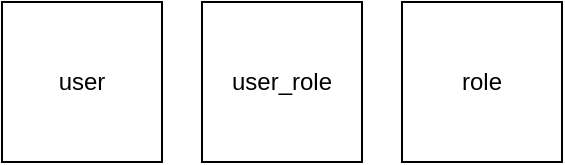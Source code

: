 <mxfile>
    <diagram id="q8ai7lveHhGU7QmMskmt" name="第 1 页">
        <mxGraphModel dx="529" dy="318" grid="1" gridSize="10" guides="1" tooltips="1" connect="1" arrows="1" fold="1" page="1" pageScale="1" pageWidth="827" pageHeight="1169" math="0" shadow="0">
            <root>
                <mxCell id="0"/>
                <mxCell id="1" parent="0"/>
                <mxCell id="2" value="user" style="whiteSpace=wrap;html=1;aspect=fixed;" vertex="1" parent="1">
                    <mxGeometry x="70" y="30" width="80" height="80" as="geometry"/>
                </mxCell>
                <mxCell id="3" value="user_role" style="whiteSpace=wrap;html=1;aspect=fixed;" vertex="1" parent="1">
                    <mxGeometry x="170" y="30" width="80" height="80" as="geometry"/>
                </mxCell>
                <mxCell id="4" value="role" style="whiteSpace=wrap;html=1;aspect=fixed;" vertex="1" parent="1">
                    <mxGeometry x="270" y="30" width="80" height="80" as="geometry"/>
                </mxCell>
            </root>
        </mxGraphModel>
    </diagram>
</mxfile>